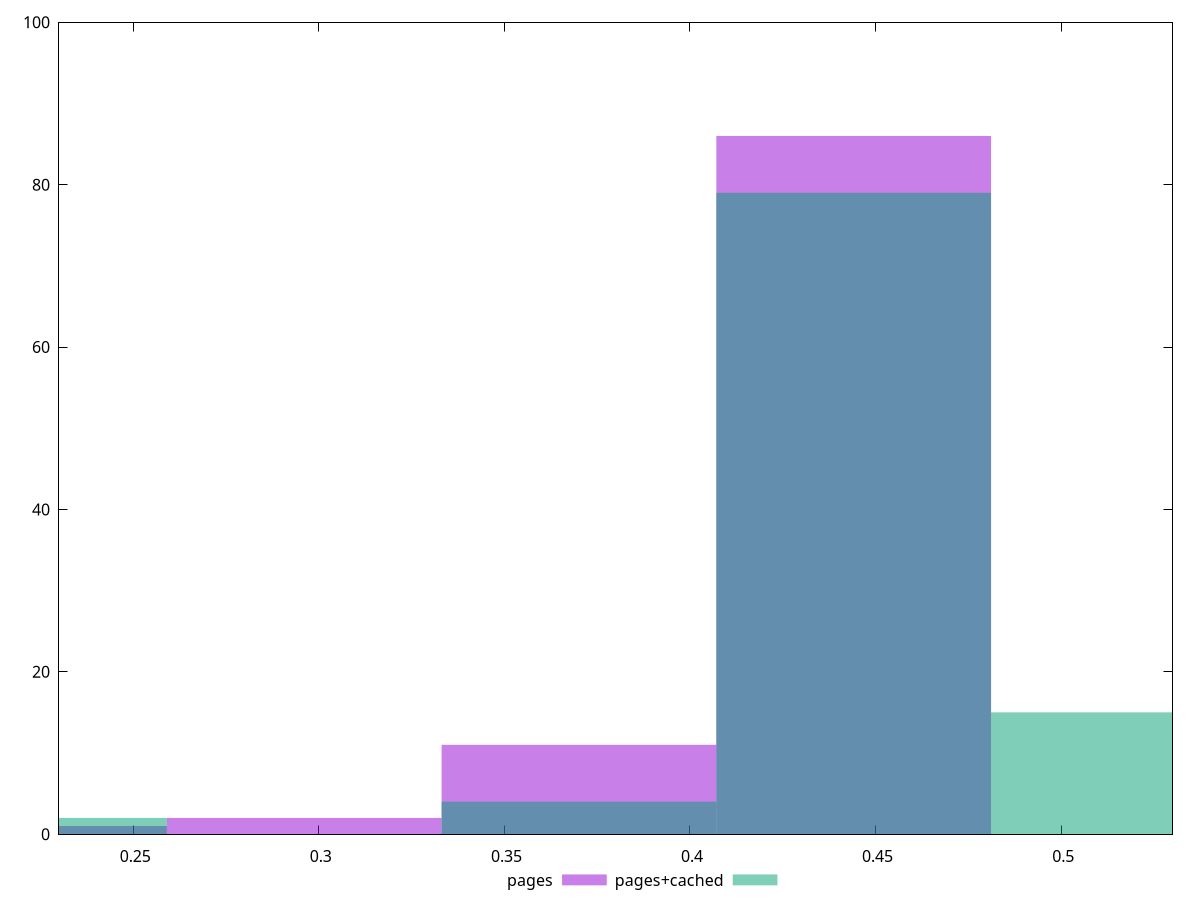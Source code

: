 reset

$pages <<EOF
0.22205370139384417 1
0.2960716018584589 2
0.3700895023230736 11
0.44410740278768834 86
EOF

$pagesCached <<EOF
0.22205370139384417 2
0.3700895023230736 4
0.44410740278768834 79
0.518125303252303 15
EOF

set key outside below
set boxwidth 0.07401790046461472
set xrange [0.23:0.53]
set yrange [0:100]
set trange [0:100]
set style fill transparent solid 0.5 noborder
set terminal svg size 640, 500 enhanced background rgb 'white'
set output "report_00019_2021-02-10T18-14-37.922Z//meta/score/comparison/histogram/0_vs_1.svg"

plot $pages title "pages" with boxes, \
     $pagesCached title "pages+cached" with boxes

reset

